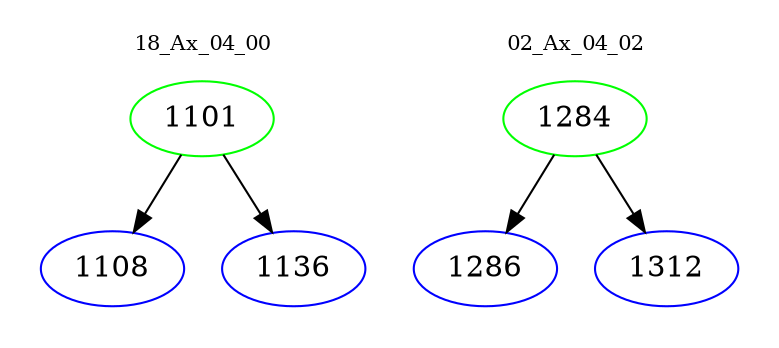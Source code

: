 digraph{
subgraph cluster_0 {
color = white
label = "18_Ax_04_00";
fontsize=10;
T0_1101 [label="1101", color="green"]
T0_1101 -> T0_1108 [color="black"]
T0_1108 [label="1108", color="blue"]
T0_1101 -> T0_1136 [color="black"]
T0_1136 [label="1136", color="blue"]
}
subgraph cluster_1 {
color = white
label = "02_Ax_04_02";
fontsize=10;
T1_1284 [label="1284", color="green"]
T1_1284 -> T1_1286 [color="black"]
T1_1286 [label="1286", color="blue"]
T1_1284 -> T1_1312 [color="black"]
T1_1312 [label="1312", color="blue"]
}
}
